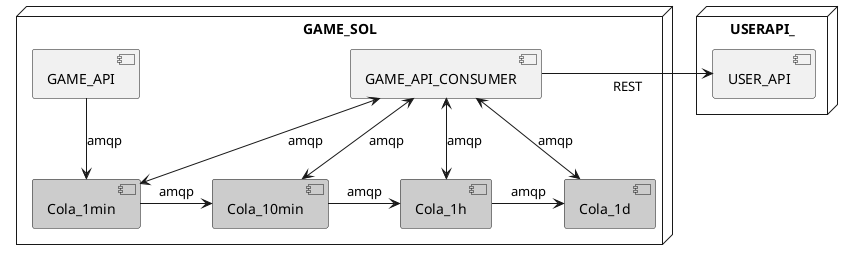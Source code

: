 @startuml

node GAME_SOL{
[GAME_API]

component Cola_1min #ccc
[Cola_10min]  #ccc
[Cola_1h]  #ccc
[Cola_1d] #ccc
[GAME_API_CONSUMER]
}
node USERAPI_{
[USER_API]
}


GAME_API --> Cola_1min:amqp
Cola_1min->Cola_10min:amqp
Cola_10min->Cola_1h:amqp
Cola_1h->Cola_1d:amqp


GAME_API_CONSUMER<-->Cola_1min:amqp
GAME_API_CONSUMER<-->Cola_10min:amqp
GAME_API_CONSUMER<-->Cola_1h:amqp
GAME_API_CONSUMER<-->Cola_1d:amqp
GAME_API_CONSUMER->USER_API:REST

@enduml